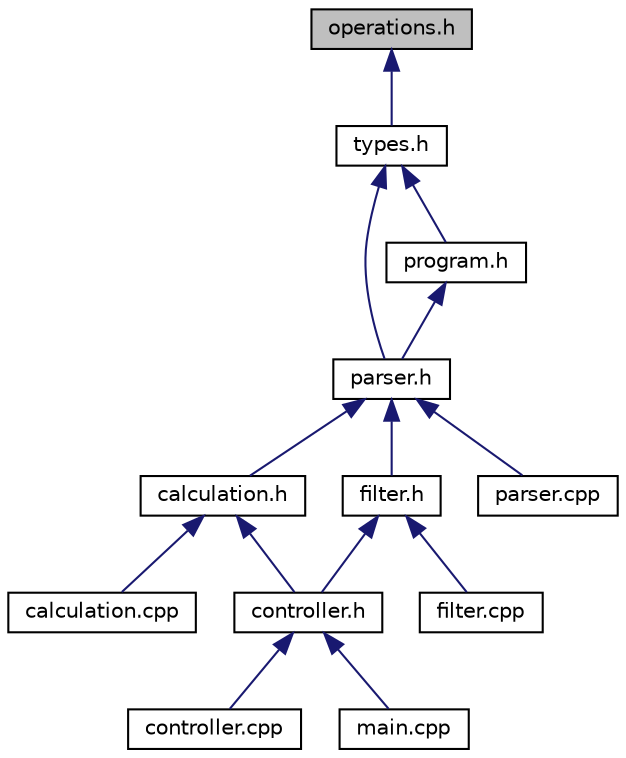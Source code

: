 digraph "operations.h"
{
  edge [fontname="Helvetica",fontsize="10",labelfontname="Helvetica",labelfontsize="10"];
  node [fontname="Helvetica",fontsize="10",shape=record];
  Node1 [label="operations.h",height=0.2,width=0.4,color="black", fillcolor="grey75", style="filled", fontcolor="black"];
  Node1 -> Node2 [dir="back",color="midnightblue",fontsize="10",style="solid",fontname="Helvetica"];
  Node2 [label="types.h",height=0.2,width=0.4,color="black", fillcolor="white", style="filled",URL="$types_8h.html"];
  Node2 -> Node3 [dir="back",color="midnightblue",fontsize="10",style="solid",fontname="Helvetica"];
  Node3 [label="parser.h",height=0.2,width=0.4,color="black", fillcolor="white", style="filled",URL="$parser_8h.html"];
  Node3 -> Node4 [dir="back",color="midnightblue",fontsize="10",style="solid",fontname="Helvetica"];
  Node4 [label="calculation.h",height=0.2,width=0.4,color="black", fillcolor="white", style="filled",URL="$calculation_8h.html"];
  Node4 -> Node5 [dir="back",color="midnightblue",fontsize="10",style="solid",fontname="Helvetica"];
  Node5 [label="calculation.cpp",height=0.2,width=0.4,color="black", fillcolor="white", style="filled",URL="$calculation_8cpp.html"];
  Node4 -> Node6 [dir="back",color="midnightblue",fontsize="10",style="solid",fontname="Helvetica"];
  Node6 [label="controller.h",height=0.2,width=0.4,color="black", fillcolor="white", style="filled",URL="$controller_8h.html"];
  Node6 -> Node7 [dir="back",color="midnightblue",fontsize="10",style="solid",fontname="Helvetica"];
  Node7 [label="controller.cpp",height=0.2,width=0.4,color="black", fillcolor="white", style="filled",URL="$controller_8cpp.html"];
  Node6 -> Node8 [dir="back",color="midnightblue",fontsize="10",style="solid",fontname="Helvetica"];
  Node8 [label="main.cpp",height=0.2,width=0.4,color="black", fillcolor="white", style="filled",URL="$main_8cpp.html"];
  Node3 -> Node9 [dir="back",color="midnightblue",fontsize="10",style="solid",fontname="Helvetica"];
  Node9 [label="filter.h",height=0.2,width=0.4,color="black", fillcolor="white", style="filled",URL="$filter_8h.html"];
  Node9 -> Node6 [dir="back",color="midnightblue",fontsize="10",style="solid",fontname="Helvetica"];
  Node9 -> Node10 [dir="back",color="midnightblue",fontsize="10",style="solid",fontname="Helvetica"];
  Node10 [label="filter.cpp",height=0.2,width=0.4,color="black", fillcolor="white", style="filled",URL="$filter_8cpp.html"];
  Node3 -> Node11 [dir="back",color="midnightblue",fontsize="10",style="solid",fontname="Helvetica"];
  Node11 [label="parser.cpp",height=0.2,width=0.4,color="black", fillcolor="white", style="filled",URL="$parser_8cpp.html"];
  Node2 -> Node12 [dir="back",color="midnightblue",fontsize="10",style="solid",fontname="Helvetica"];
  Node12 [label="program.h",height=0.2,width=0.4,color="black", fillcolor="white", style="filled",URL="$program_8h.html"];
  Node12 -> Node3 [dir="back",color="midnightblue",fontsize="10",style="solid",fontname="Helvetica"];
}
